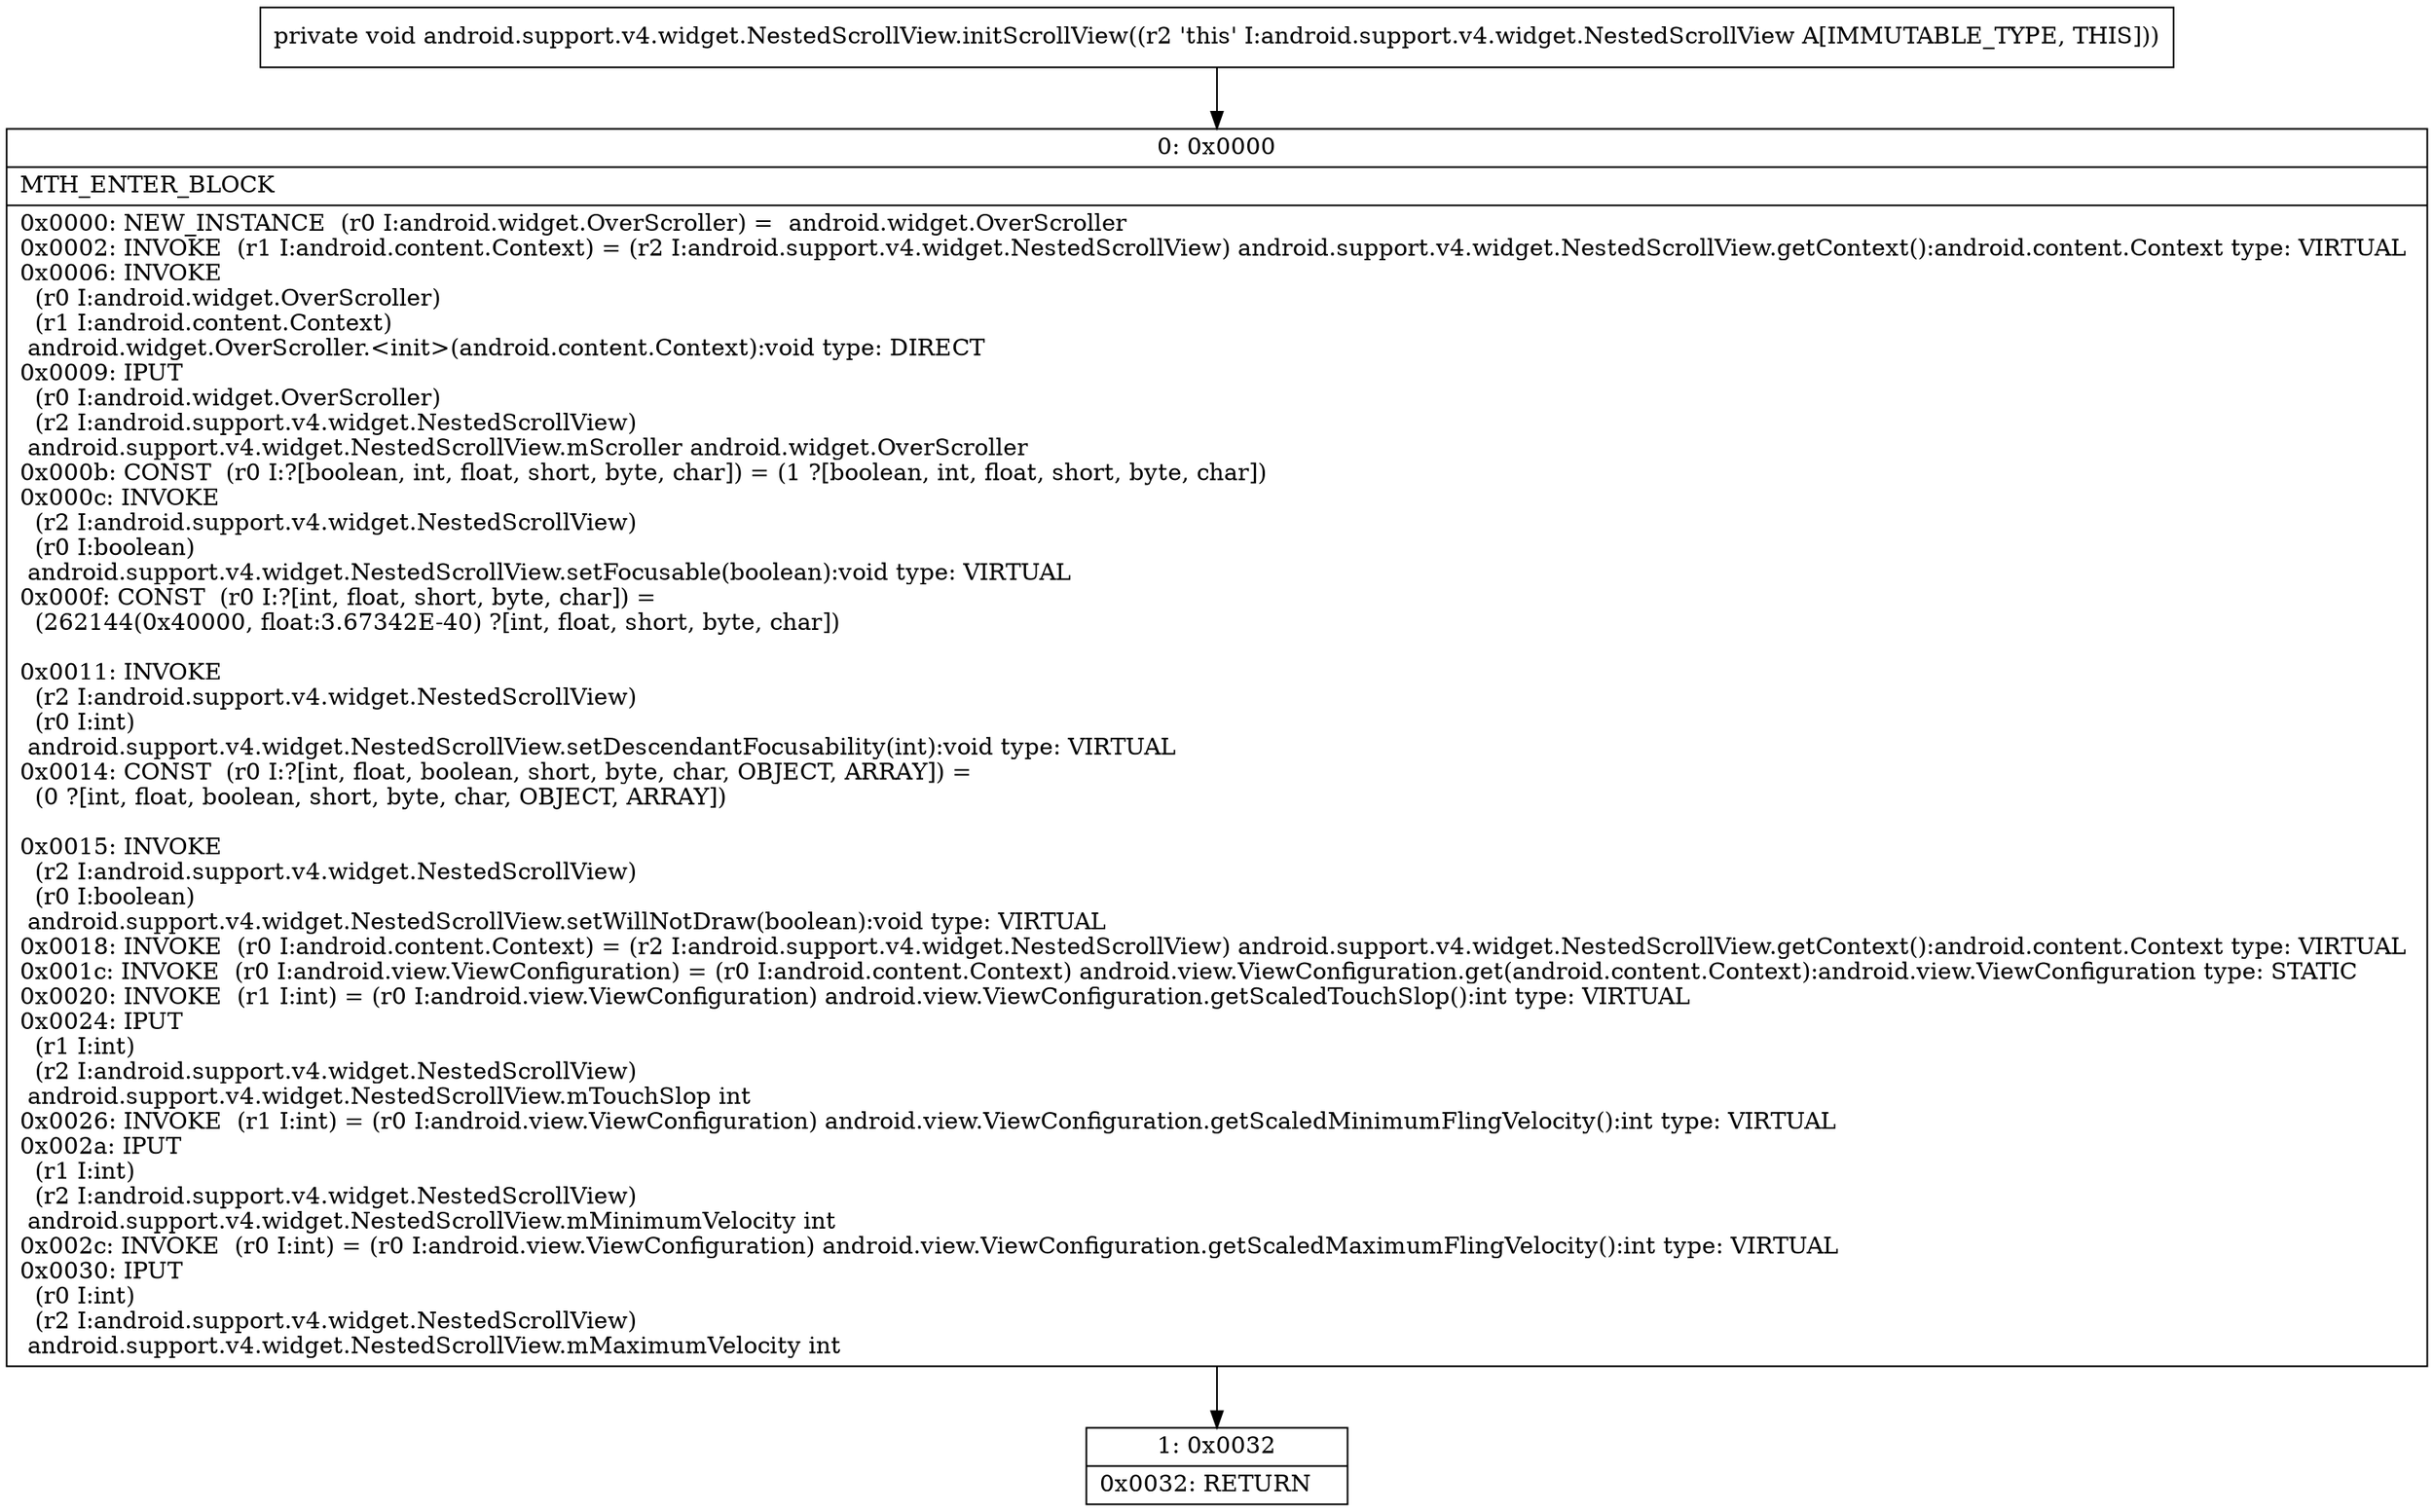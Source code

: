 digraph "CFG forandroid.support.v4.widget.NestedScrollView.initScrollView()V" {
Node_0 [shape=record,label="{0\:\ 0x0000|MTH_ENTER_BLOCK\l|0x0000: NEW_INSTANCE  (r0 I:android.widget.OverScroller) =  android.widget.OverScroller \l0x0002: INVOKE  (r1 I:android.content.Context) = (r2 I:android.support.v4.widget.NestedScrollView) android.support.v4.widget.NestedScrollView.getContext():android.content.Context type: VIRTUAL \l0x0006: INVOKE  \l  (r0 I:android.widget.OverScroller)\l  (r1 I:android.content.Context)\l android.widget.OverScroller.\<init\>(android.content.Context):void type: DIRECT \l0x0009: IPUT  \l  (r0 I:android.widget.OverScroller)\l  (r2 I:android.support.v4.widget.NestedScrollView)\l android.support.v4.widget.NestedScrollView.mScroller android.widget.OverScroller \l0x000b: CONST  (r0 I:?[boolean, int, float, short, byte, char]) = (1 ?[boolean, int, float, short, byte, char]) \l0x000c: INVOKE  \l  (r2 I:android.support.v4.widget.NestedScrollView)\l  (r0 I:boolean)\l android.support.v4.widget.NestedScrollView.setFocusable(boolean):void type: VIRTUAL \l0x000f: CONST  (r0 I:?[int, float, short, byte, char]) = \l  (262144(0x40000, float:3.67342E\-40) ?[int, float, short, byte, char])\l \l0x0011: INVOKE  \l  (r2 I:android.support.v4.widget.NestedScrollView)\l  (r0 I:int)\l android.support.v4.widget.NestedScrollView.setDescendantFocusability(int):void type: VIRTUAL \l0x0014: CONST  (r0 I:?[int, float, boolean, short, byte, char, OBJECT, ARRAY]) = \l  (0 ?[int, float, boolean, short, byte, char, OBJECT, ARRAY])\l \l0x0015: INVOKE  \l  (r2 I:android.support.v4.widget.NestedScrollView)\l  (r0 I:boolean)\l android.support.v4.widget.NestedScrollView.setWillNotDraw(boolean):void type: VIRTUAL \l0x0018: INVOKE  (r0 I:android.content.Context) = (r2 I:android.support.v4.widget.NestedScrollView) android.support.v4.widget.NestedScrollView.getContext():android.content.Context type: VIRTUAL \l0x001c: INVOKE  (r0 I:android.view.ViewConfiguration) = (r0 I:android.content.Context) android.view.ViewConfiguration.get(android.content.Context):android.view.ViewConfiguration type: STATIC \l0x0020: INVOKE  (r1 I:int) = (r0 I:android.view.ViewConfiguration) android.view.ViewConfiguration.getScaledTouchSlop():int type: VIRTUAL \l0x0024: IPUT  \l  (r1 I:int)\l  (r2 I:android.support.v4.widget.NestedScrollView)\l android.support.v4.widget.NestedScrollView.mTouchSlop int \l0x0026: INVOKE  (r1 I:int) = (r0 I:android.view.ViewConfiguration) android.view.ViewConfiguration.getScaledMinimumFlingVelocity():int type: VIRTUAL \l0x002a: IPUT  \l  (r1 I:int)\l  (r2 I:android.support.v4.widget.NestedScrollView)\l android.support.v4.widget.NestedScrollView.mMinimumVelocity int \l0x002c: INVOKE  (r0 I:int) = (r0 I:android.view.ViewConfiguration) android.view.ViewConfiguration.getScaledMaximumFlingVelocity():int type: VIRTUAL \l0x0030: IPUT  \l  (r0 I:int)\l  (r2 I:android.support.v4.widget.NestedScrollView)\l android.support.v4.widget.NestedScrollView.mMaximumVelocity int \l}"];
Node_1 [shape=record,label="{1\:\ 0x0032|0x0032: RETURN   \l}"];
MethodNode[shape=record,label="{private void android.support.v4.widget.NestedScrollView.initScrollView((r2 'this' I:android.support.v4.widget.NestedScrollView A[IMMUTABLE_TYPE, THIS])) }"];
MethodNode -> Node_0;
Node_0 -> Node_1;
}

